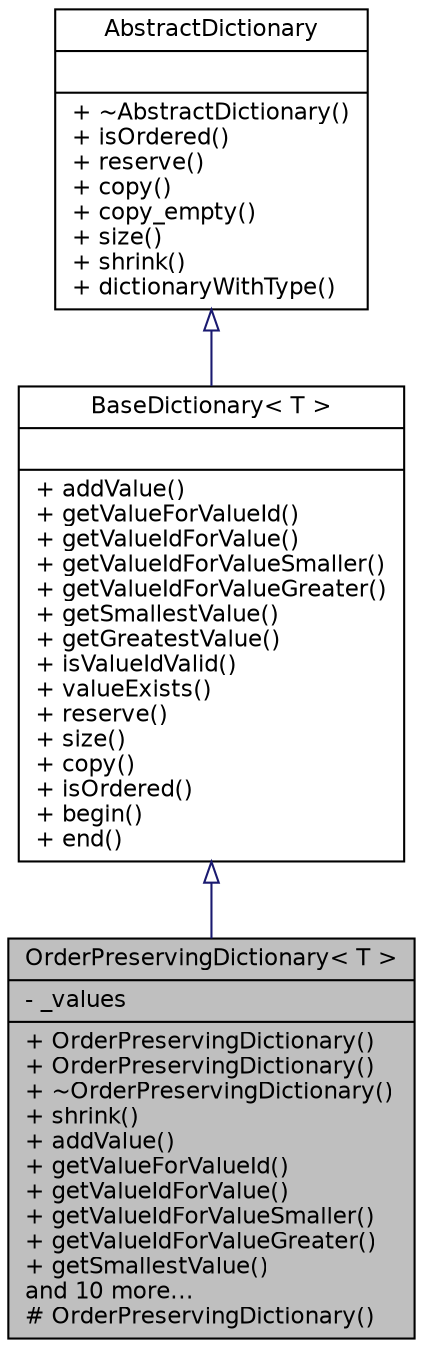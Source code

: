 digraph "OrderPreservingDictionary&lt; T &gt;"
{
  edge [fontname="Helvetica",fontsize="11",labelfontname="Helvetica",labelfontsize="11"];
  node [fontname="Helvetica",fontsize="11",shape=record];
  Node1 [label="{OrderPreservingDictionary\< T \>\n|- _values\l|+ OrderPreservingDictionary()\l+ OrderPreservingDictionary()\l+ ~OrderPreservingDictionary()\l+ shrink()\l+ addValue()\l+ getValueForValueId()\l+ getValueIdForValue()\l+ getValueIdForValueSmaller()\l+ getValueIdForValueGreater()\l+ getSmallestValue()\land 10 more...\l# OrderPreservingDictionary()\l}",height=0.2,width=0.4,color="black", fillcolor="grey75", style="filled" fontcolor="black"];
  Node2 -> Node1 [dir="back",color="midnightblue",fontsize="11",style="solid",arrowtail="onormal",fontname="Helvetica"];
  Node2 [label="{BaseDictionary\< T \>\n||+ addValue()\l+ getValueForValueId()\l+ getValueIdForValue()\l+ getValueIdForValueSmaller()\l+ getValueIdForValueGreater()\l+ getSmallestValue()\l+ getGreatestValue()\l+ isValueIdValid()\l+ valueExists()\l+ reserve()\l+ size()\l+ copy()\l+ isOrdered()\l+ begin()\l+ end()\l}",height=0.2,width=0.4,color="black", fillcolor="white", style="filled",URL="$class_base_dictionary.html"];
  Node3 -> Node2 [dir="back",color="midnightblue",fontsize="11",style="solid",arrowtail="onormal",fontname="Helvetica"];
  Node3 [label="{AbstractDictionary\n||+ ~AbstractDictionary()\l+ isOrdered()\l+ reserve()\l+ copy()\l+ copy_empty()\l+ size()\l+ shrink()\l+ dictionaryWithType()\l}",height=0.2,width=0.4,color="black", fillcolor="white", style="filled",URL="$class_abstract_dictionary.html"];
}
